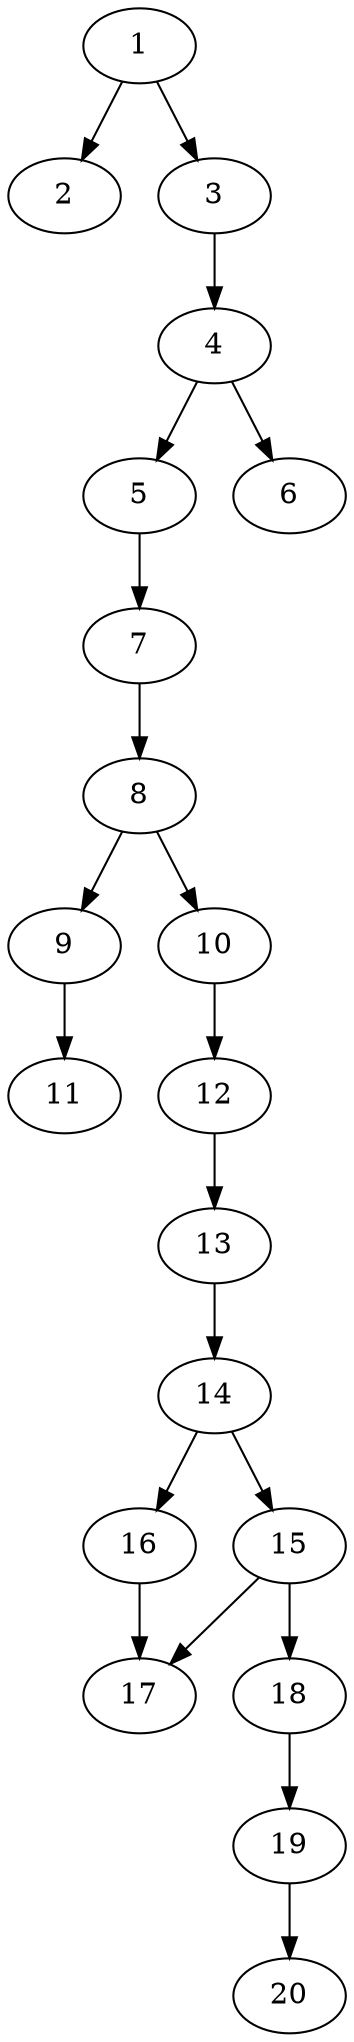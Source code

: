 // DAG automatically generated by daggen at Thu Oct  3 13:58:43 2019
// ./daggen --dot -n 20 --ccr 0.4 --fat 0.3 --regular 0.9 --density 0.6 --mindata 5242880 --maxdata 52428800 
digraph G {
  1 [size="72465920", alpha="0.10", expect_size="28986368"] 
  1 -> 2 [size ="28986368"]
  1 -> 3 [size ="28986368"]
  2 [size="40176640", alpha="0.14", expect_size="16070656"] 
  3 [size="57584640", alpha="0.08", expect_size="23033856"] 
  3 -> 4 [size ="23033856"]
  4 [size="130941440", alpha="0.01", expect_size="52376576"] 
  4 -> 5 [size ="52376576"]
  4 -> 6 [size ="52376576"]
  5 [size="16066560", alpha="0.08", expect_size="6426624"] 
  5 -> 7 [size ="6426624"]
  6 [size="28303360", alpha="0.15", expect_size="11321344"] 
  7 [size="129530880", alpha="0.13", expect_size="51812352"] 
  7 -> 8 [size ="51812352"]
  8 [size="34398720", alpha="0.05", expect_size="13759488"] 
  8 -> 9 [size ="13759488"]
  8 -> 10 [size ="13759488"]
  9 [size="125043200", alpha="0.07", expect_size="50017280"] 
  9 -> 11 [size ="50017280"]
  10 [size="105617920", alpha="0.14", expect_size="42247168"] 
  10 -> 12 [size ="42247168"]
  11 [size="67745280", alpha="0.05", expect_size="27098112"] 
  12 [size="125304320", alpha="0.05", expect_size="50121728"] 
  12 -> 13 [size ="50121728"]
  13 [size="87316480", alpha="0.02", expect_size="34926592"] 
  13 -> 14 [size ="34926592"]
  14 [size="14082560", alpha="0.00", expect_size="5633024"] 
  14 -> 15 [size ="5633024"]
  14 -> 16 [size ="5633024"]
  15 [size="20116480", alpha="0.02", expect_size="8046592"] 
  15 -> 17 [size ="8046592"]
  15 -> 18 [size ="8046592"]
  16 [size="65697280", alpha="0.02", expect_size="26278912"] 
  16 -> 17 [size ="26278912"]
  17 [size="34119680", alpha="0.10", expect_size="13647872"] 
  18 [size="113195520", alpha="0.01", expect_size="45278208"] 
  18 -> 19 [size ="45278208"]
  19 [size="22545920", alpha="0.18", expect_size="9018368"] 
  19 -> 20 [size ="9018368"]
  20 [size="65018880", alpha="0.08", expect_size="26007552"] 
}
